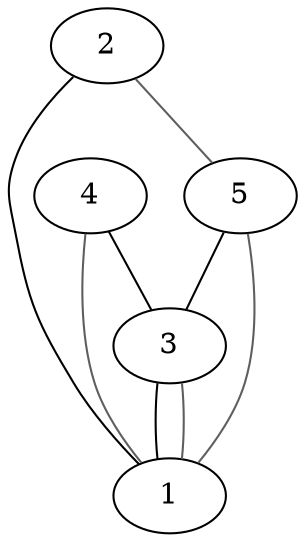 graph indtree{
rankdir=BT;
1 -- 2 [color=black];
1 -- 3 [color=black];
3 -- 4 [color=black];
3 -- 5 [color=black];
1 -- 4 [color=gray37];
1 -- 3 [color=gray37];
1 -- 5 [color=gray37];
5 -- 2 [color=gray37];
}
